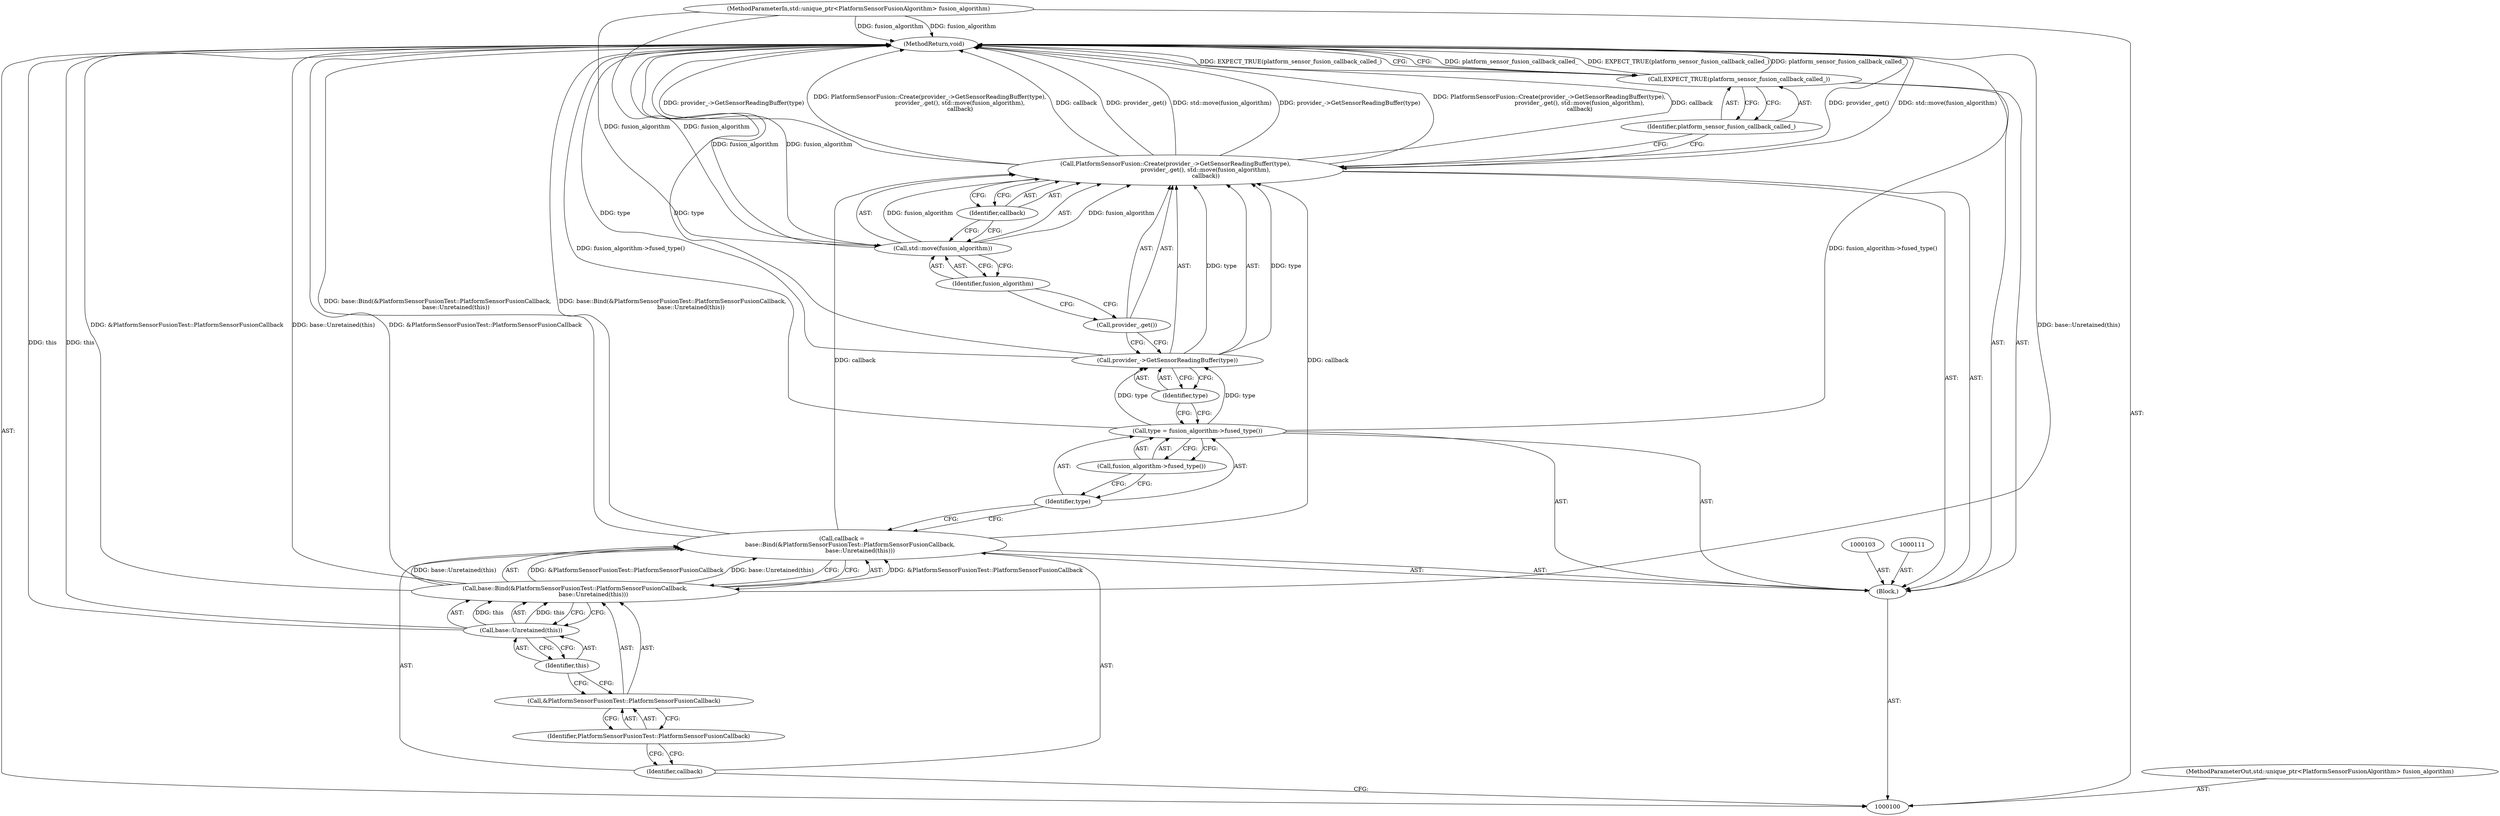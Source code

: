 digraph "0_Chrome_c0c8978849ac57e4ecd613ddc8ff7852a2054734_13" {
"1000124" [label="(MethodReturn,void)"];
"1000123" [label="(Identifier,platform_sensor_fusion_callback_called_)"];
"1000122" [label="(Call,EXPECT_TRUE(platform_sensor_fusion_callback_called_))"];
"1000101" [label="(MethodParameterIn,std::unique_ptr<PlatformSensorFusionAlgorithm> fusion_algorithm)"];
"1000174" [label="(MethodParameterOut,std::unique_ptr<PlatformSensorFusionAlgorithm> fusion_algorithm)"];
"1000102" [label="(Block,)"];
"1000104" [label="(Call,callback =\n         base::Bind(&PlatformSensorFusionTest::PlatformSensorFusionCallback,\n                    base::Unretained(this)))"];
"1000105" [label="(Identifier,callback)"];
"1000107" [label="(Call,&PlatformSensorFusionTest::PlatformSensorFusionCallback)"];
"1000108" [label="(Identifier,PlatformSensorFusionTest::PlatformSensorFusionCallback)"];
"1000106" [label="(Call,base::Bind(&PlatformSensorFusionTest::PlatformSensorFusionCallback,\n                    base::Unretained(this)))"];
"1000109" [label="(Call,base::Unretained(this))"];
"1000110" [label="(Identifier,this)"];
"1000112" [label="(Call,type = fusion_algorithm->fused_type())"];
"1000113" [label="(Identifier,type)"];
"1000114" [label="(Call,fusion_algorithm->fused_type())"];
"1000116" [label="(Call,provider_->GetSensorReadingBuffer(type))"];
"1000115" [label="(Call,PlatformSensorFusion::Create(provider_->GetSensorReadingBuffer(type),\n                                 provider_.get(), std::move(fusion_algorithm),\n                                 callback))"];
"1000117" [label="(Identifier,type)"];
"1000118" [label="(Call,provider_.get())"];
"1000119" [label="(Call,std::move(fusion_algorithm))"];
"1000120" [label="(Identifier,fusion_algorithm)"];
"1000121" [label="(Identifier,callback)"];
"1000124" -> "1000100"  [label="AST: "];
"1000124" -> "1000122"  [label="CFG: "];
"1000116" -> "1000124"  [label="DDG: type"];
"1000106" -> "1000124"  [label="DDG: &PlatformSensorFusionTest::PlatformSensorFusionCallback"];
"1000106" -> "1000124"  [label="DDG: base::Unretained(this)"];
"1000112" -> "1000124"  [label="DDG: fusion_algorithm->fused_type()"];
"1000122" -> "1000124"  [label="DDG: platform_sensor_fusion_callback_called_"];
"1000122" -> "1000124"  [label="DDG: EXPECT_TRUE(platform_sensor_fusion_callback_called_)"];
"1000115" -> "1000124"  [label="DDG: provider_.get()"];
"1000115" -> "1000124"  [label="DDG: std::move(fusion_algorithm)"];
"1000115" -> "1000124"  [label="DDG: provider_->GetSensorReadingBuffer(type)"];
"1000115" -> "1000124"  [label="DDG: PlatformSensorFusion::Create(provider_->GetSensorReadingBuffer(type),\n                                 provider_.get(), std::move(fusion_algorithm),\n                                 callback)"];
"1000115" -> "1000124"  [label="DDG: callback"];
"1000101" -> "1000124"  [label="DDG: fusion_algorithm"];
"1000109" -> "1000124"  [label="DDG: this"];
"1000119" -> "1000124"  [label="DDG: fusion_algorithm"];
"1000104" -> "1000124"  [label="DDG: base::Bind(&PlatformSensorFusionTest::PlatformSensorFusionCallback,\n                    base::Unretained(this))"];
"1000123" -> "1000122"  [label="AST: "];
"1000123" -> "1000115"  [label="CFG: "];
"1000122" -> "1000123"  [label="CFG: "];
"1000122" -> "1000102"  [label="AST: "];
"1000122" -> "1000123"  [label="CFG: "];
"1000123" -> "1000122"  [label="AST: "];
"1000124" -> "1000122"  [label="CFG: "];
"1000122" -> "1000124"  [label="DDG: platform_sensor_fusion_callback_called_"];
"1000122" -> "1000124"  [label="DDG: EXPECT_TRUE(platform_sensor_fusion_callback_called_)"];
"1000101" -> "1000100"  [label="AST: "];
"1000101" -> "1000124"  [label="DDG: fusion_algorithm"];
"1000101" -> "1000119"  [label="DDG: fusion_algorithm"];
"1000174" -> "1000100"  [label="AST: "];
"1000102" -> "1000100"  [label="AST: "];
"1000103" -> "1000102"  [label="AST: "];
"1000104" -> "1000102"  [label="AST: "];
"1000111" -> "1000102"  [label="AST: "];
"1000112" -> "1000102"  [label="AST: "];
"1000115" -> "1000102"  [label="AST: "];
"1000122" -> "1000102"  [label="AST: "];
"1000104" -> "1000102"  [label="AST: "];
"1000104" -> "1000106"  [label="CFG: "];
"1000105" -> "1000104"  [label="AST: "];
"1000106" -> "1000104"  [label="AST: "];
"1000113" -> "1000104"  [label="CFG: "];
"1000104" -> "1000124"  [label="DDG: base::Bind(&PlatformSensorFusionTest::PlatformSensorFusionCallback,\n                    base::Unretained(this))"];
"1000106" -> "1000104"  [label="DDG: &PlatformSensorFusionTest::PlatformSensorFusionCallback"];
"1000106" -> "1000104"  [label="DDG: base::Unretained(this)"];
"1000104" -> "1000115"  [label="DDG: callback"];
"1000105" -> "1000104"  [label="AST: "];
"1000105" -> "1000100"  [label="CFG: "];
"1000108" -> "1000105"  [label="CFG: "];
"1000107" -> "1000106"  [label="AST: "];
"1000107" -> "1000108"  [label="CFG: "];
"1000108" -> "1000107"  [label="AST: "];
"1000110" -> "1000107"  [label="CFG: "];
"1000108" -> "1000107"  [label="AST: "];
"1000108" -> "1000105"  [label="CFG: "];
"1000107" -> "1000108"  [label="CFG: "];
"1000106" -> "1000104"  [label="AST: "];
"1000106" -> "1000109"  [label="CFG: "];
"1000107" -> "1000106"  [label="AST: "];
"1000109" -> "1000106"  [label="AST: "];
"1000104" -> "1000106"  [label="CFG: "];
"1000106" -> "1000124"  [label="DDG: &PlatformSensorFusionTest::PlatformSensorFusionCallback"];
"1000106" -> "1000124"  [label="DDG: base::Unretained(this)"];
"1000106" -> "1000104"  [label="DDG: &PlatformSensorFusionTest::PlatformSensorFusionCallback"];
"1000106" -> "1000104"  [label="DDG: base::Unretained(this)"];
"1000109" -> "1000106"  [label="DDG: this"];
"1000109" -> "1000106"  [label="AST: "];
"1000109" -> "1000110"  [label="CFG: "];
"1000110" -> "1000109"  [label="AST: "];
"1000106" -> "1000109"  [label="CFG: "];
"1000109" -> "1000124"  [label="DDG: this"];
"1000109" -> "1000106"  [label="DDG: this"];
"1000110" -> "1000109"  [label="AST: "];
"1000110" -> "1000107"  [label="CFG: "];
"1000109" -> "1000110"  [label="CFG: "];
"1000112" -> "1000102"  [label="AST: "];
"1000112" -> "1000114"  [label="CFG: "];
"1000113" -> "1000112"  [label="AST: "];
"1000114" -> "1000112"  [label="AST: "];
"1000117" -> "1000112"  [label="CFG: "];
"1000112" -> "1000124"  [label="DDG: fusion_algorithm->fused_type()"];
"1000112" -> "1000116"  [label="DDG: type"];
"1000113" -> "1000112"  [label="AST: "];
"1000113" -> "1000104"  [label="CFG: "];
"1000114" -> "1000113"  [label="CFG: "];
"1000114" -> "1000112"  [label="AST: "];
"1000114" -> "1000113"  [label="CFG: "];
"1000112" -> "1000114"  [label="CFG: "];
"1000116" -> "1000115"  [label="AST: "];
"1000116" -> "1000117"  [label="CFG: "];
"1000117" -> "1000116"  [label="AST: "];
"1000118" -> "1000116"  [label="CFG: "];
"1000116" -> "1000124"  [label="DDG: type"];
"1000116" -> "1000115"  [label="DDG: type"];
"1000112" -> "1000116"  [label="DDG: type"];
"1000115" -> "1000102"  [label="AST: "];
"1000115" -> "1000121"  [label="CFG: "];
"1000116" -> "1000115"  [label="AST: "];
"1000118" -> "1000115"  [label="AST: "];
"1000119" -> "1000115"  [label="AST: "];
"1000121" -> "1000115"  [label="AST: "];
"1000123" -> "1000115"  [label="CFG: "];
"1000115" -> "1000124"  [label="DDG: provider_.get()"];
"1000115" -> "1000124"  [label="DDG: std::move(fusion_algorithm)"];
"1000115" -> "1000124"  [label="DDG: provider_->GetSensorReadingBuffer(type)"];
"1000115" -> "1000124"  [label="DDG: PlatformSensorFusion::Create(provider_->GetSensorReadingBuffer(type),\n                                 provider_.get(), std::move(fusion_algorithm),\n                                 callback)"];
"1000115" -> "1000124"  [label="DDG: callback"];
"1000116" -> "1000115"  [label="DDG: type"];
"1000119" -> "1000115"  [label="DDG: fusion_algorithm"];
"1000104" -> "1000115"  [label="DDG: callback"];
"1000117" -> "1000116"  [label="AST: "];
"1000117" -> "1000112"  [label="CFG: "];
"1000116" -> "1000117"  [label="CFG: "];
"1000118" -> "1000115"  [label="AST: "];
"1000118" -> "1000116"  [label="CFG: "];
"1000120" -> "1000118"  [label="CFG: "];
"1000119" -> "1000115"  [label="AST: "];
"1000119" -> "1000120"  [label="CFG: "];
"1000120" -> "1000119"  [label="AST: "];
"1000121" -> "1000119"  [label="CFG: "];
"1000119" -> "1000124"  [label="DDG: fusion_algorithm"];
"1000119" -> "1000115"  [label="DDG: fusion_algorithm"];
"1000101" -> "1000119"  [label="DDG: fusion_algorithm"];
"1000120" -> "1000119"  [label="AST: "];
"1000120" -> "1000118"  [label="CFG: "];
"1000119" -> "1000120"  [label="CFG: "];
"1000121" -> "1000115"  [label="AST: "];
"1000121" -> "1000119"  [label="CFG: "];
"1000115" -> "1000121"  [label="CFG: "];
}
